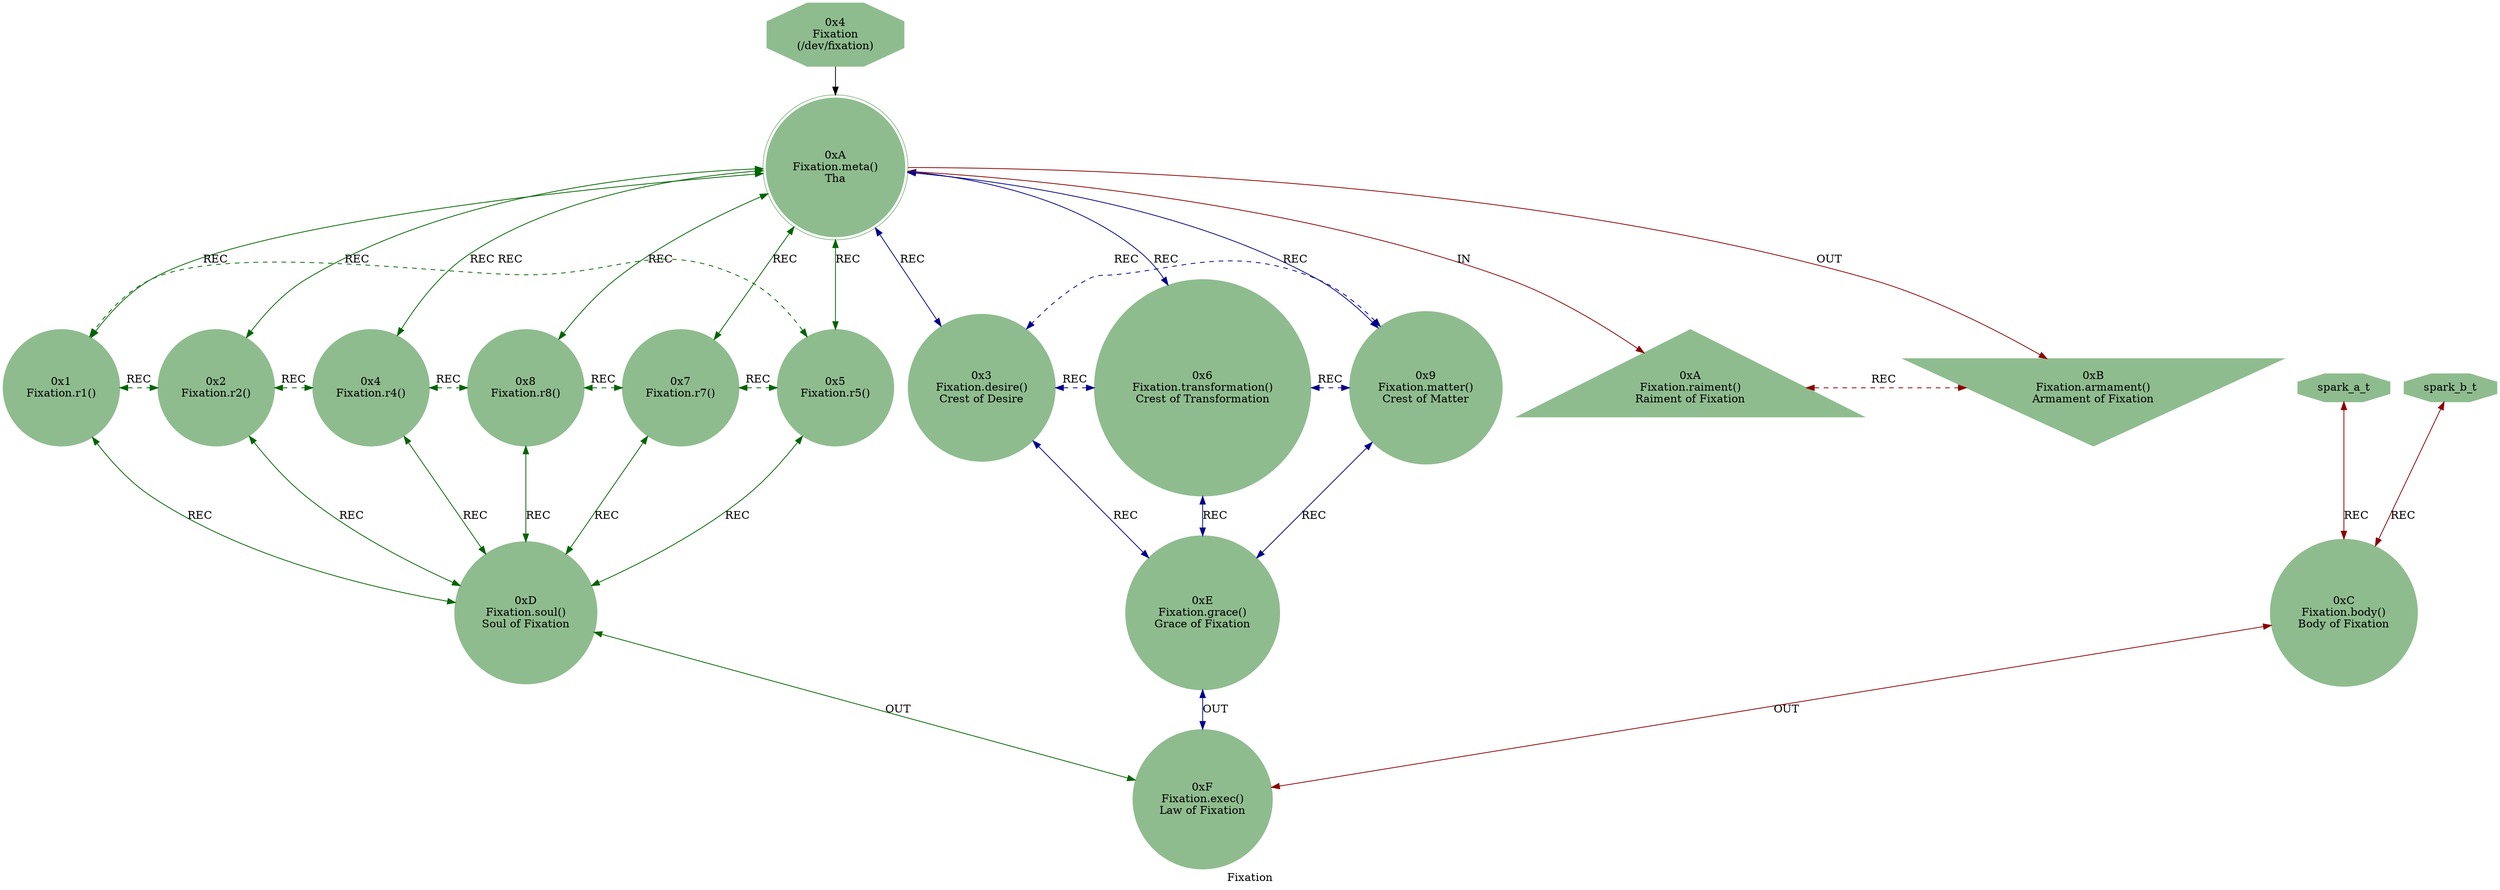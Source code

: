 strict digraph FixationEngine {
    label = "Fixation";
    style = filled;
    color = blue;
    comment = "";
    node [shape = polygon; sides = 8; style = filled; color = darkseagreen;];
    
    spark_4_mythos_t [label = "0x4\nFixation\n(/dev/fixation)";];
    
    // r0::meta();r1,r2,r4,r8,r7,r5;r3,r6,r;ra::receive(),rb::send(),rc::dispatch(),rd::commit(),re::serve(),rf::exec()
    spark_0_fixation_t [label = "0xA\nFixation.meta()\nTha";comment = "";shape = doublecircle;];
    spark_1_fixation_t [label = "0x1\nFixation.r1()\n";comment = "";shape = circle;];
    spark_2_fixation_t [label = "0x2\nFixation.r2()\n";comment = "";shape = circle;];
    spark_4_fixation_t [label = "0x4\nFixation.r4()\n";comment = "";shape = circle;];
    spark_8_fixation_t [label = "0x8\nFixation.r8()\n";comment = "";shape = circle;];
    spark_7_fixation_t [label = "0x7\nFixation.r7()\n";comment = "";shape = circle;];
    spark_5_fixation_t [label = "0x5\nFixation.r5()\n";comment = "";shape = circle;];
    spark_3_fixation_t [label = "0x3\nFixation.desire()\nCrest of Desire";comment = "";shape = circle;];
    spark_6_fixation_t [label = "0x6\nFixation.transformation()\nCrest of Transformation";comment = "";shape = circle;];
    spark_9_fixation_t [label = "0x9\nFixation.matter()\nCrest of Matter";comment = "";shape = circle;];
    spark_a_fixation_t [label = "0xA\nFixation.raiment()\nRaiment of Fixation";comment = "";shape = triangle;];
    spark_b_fixation_t [label = "0xB\nFixation.armament()\nArmament of Fixation";comment = "";shape = invtriangle;];
    spark_c_fixation_t [label = "0xC\nFixation.body()\nBody of Fixation";comment = "";shape = circle;];
    spark_d_fixation_t [label = "0xD\nFixation.soul()\nSoul of Fixation";comment = "";shape = circle;];
    spark_e_fixation_t [label = "0xE\nFixation.grace()\nGrace of Fixation";comment = "";shape = circle;];
    spark_f_fixation_t [label = "0xF\nFixation.exec()\nLaw of Fixation";comment = "";shape = circle;];
    
    // IN = Input
    // OUT = Output
    // REC = Recursion
    spark_4_mythos_t -> spark_0_fixation_t;
    spark_0_fixation_t -> spark_a_fixation_t [label = "IN"; color = darkred; comment = "";];
    spark_0_fixation_t -> spark_b_fixation_t [label = "OUT"; color = darkred; comment = "";];
    spark_0_fixation_t -> {spark_3_fixation_t spark_6_fixation_t spark_9_fixation_t} [label = "REC"; color = darkblue; comment = ""; dir = both;];
    spark_0_fixation_t -> {spark_1_fixation_t spark_2_fixation_t spark_4_fixation_t spark_8_fixation_t spark_7_fixation_t spark_5_fixation_t} [label = "REC"; color = darkgreen; comment = ""; dir = both;];
    
    {spark_a_t spark_b_t} -> spark_c_fixation_t [label = "REC"; color = darkred; comment = ""; dir = both;];
    {spark_1_fixation_t spark_2_fixation_t spark_4_fixation_t spark_8_fixation_t spark_7_fixation_t spark_5_fixation_t} -> spark_d_fixation_t [label = "REC"; color = darkgreen; comment = ""; dir = both;];
    {spark_3_fixation_t spark_6_fixation_t spark_9_fixation_t} -> spark_e_fixation_t [label = "REC"; color = darkblue; comment = ""; dir = both;];
    
    spark_1_fixation_t -> spark_2_fixation_t -> spark_4_fixation_t -> spark_8_fixation_t -> spark_7_fixation_t -> spark_5_fixation_t -> spark_1_fixation_t [label = "REC"; color = darkgreen; comment = ""; style = dashed; constraint = false; dir = both;];
    spark_3_fixation_t -> spark_6_fixation_t -> spark_9_fixation_t -> spark_3_fixation_t [label = "REC"; color = darkblue; comment = ""; style = dashed; constraint = false; dir = both;];
    spark_a_fixation_t -> spark_b_fixation_t [label = "REC"; color = darkred; comment = ""; constraint = false; style = dashed; dir = both;];
    
    spark_c_fixation_t -> spark_f_fixation_t [label = "OUT"; color = darkred; comment = ""; dir = both;];
    spark_d_fixation_t -> spark_f_fixation_t [label = "OUT"; color = darkgreen; comment = ""; dir = both;];
    spark_e_fixation_t -> spark_f_fixation_t [label = "OUT"; color = darkblue; comment = ""; dir = both;];
}